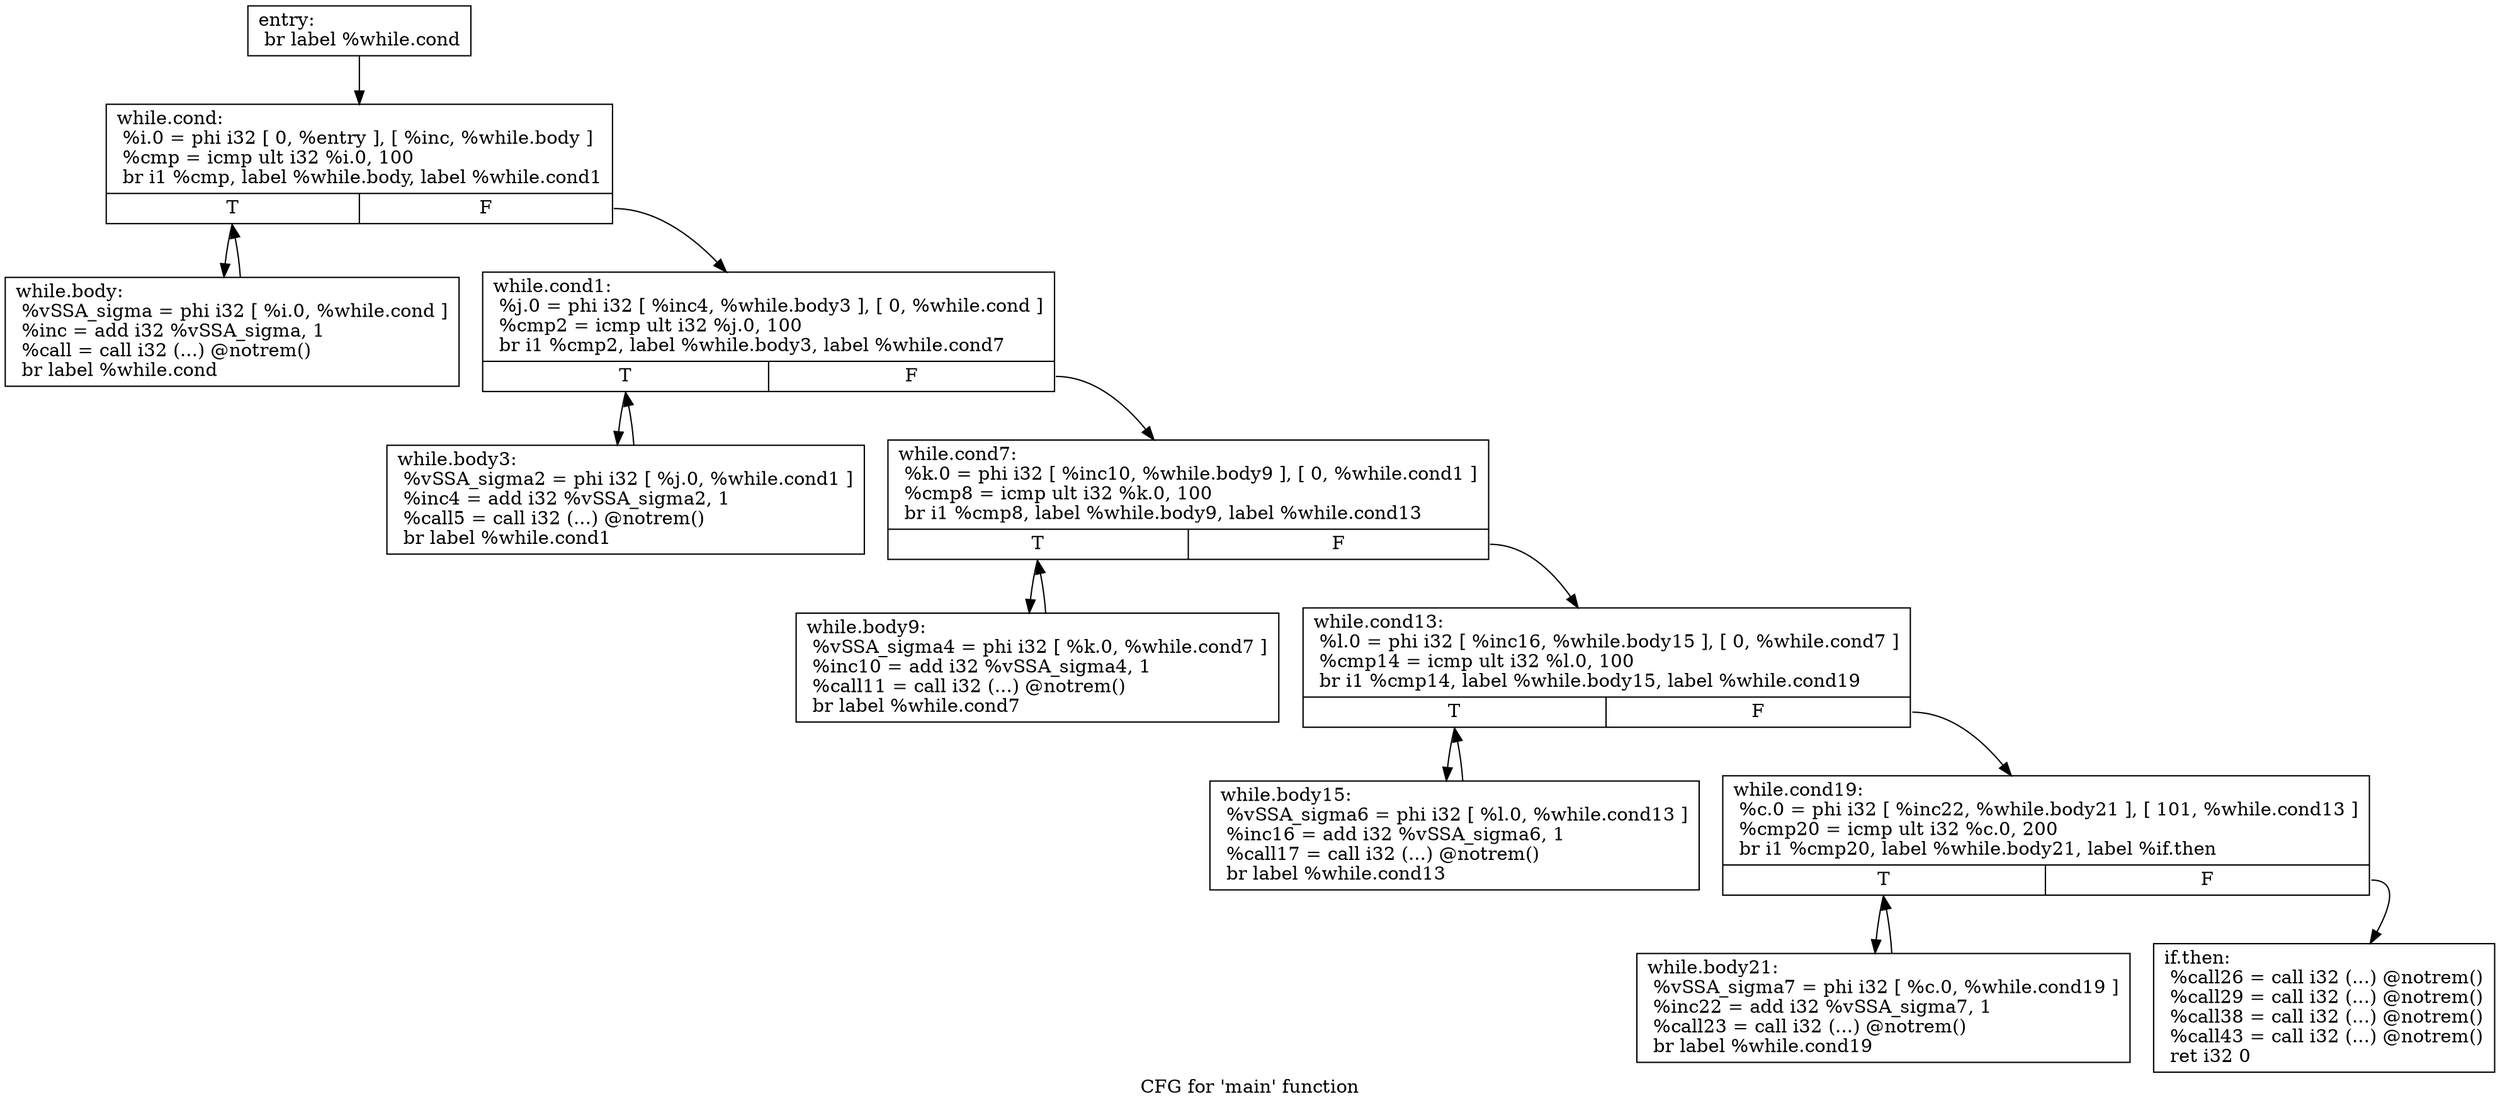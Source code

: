 digraph "CFG for 'main' function" {
	label="CFG for 'main' function";

	Node0x7f97d45025e0 [shape=record,label="{entry:\l  br label %while.cond\l}"];
	Node0x7f97d45025e0 -> Node0x7f97d4502760;
	Node0x7f97d4502760 [shape=record,label="{while.cond:                                       \l  %i.0 = phi i32 [ 0, %entry ], [ %inc, %while.body ]\l  %cmp = icmp ult i32 %i.0, 100\l  br i1 %cmp, label %while.body, label %while.cond1\l|{<s0>T|<s1>F}}"];
	Node0x7f97d4502760:s0 -> Node0x7f97d4502890;
	Node0x7f97d4502760:s1 -> Node0x7f97d4502ac0;
	Node0x7f97d4502890 [shape=record,label="{while.body:                                       \l  %vSSA_sigma = phi i32 [ %i.0, %while.cond ]\l  %inc = add i32 %vSSA_sigma, 1\l  %call = call i32 (...) @notrem()\l  br label %while.cond\l}"];
	Node0x7f97d4502890 -> Node0x7f97d4502760;
	Node0x7f97d4502ac0 [shape=record,label="{while.cond1:                                      \l  %j.0 = phi i32 [ %inc4, %while.body3 ], [ 0, %while.cond ]\l  %cmp2 = icmp ult i32 %j.0, 100\l  br i1 %cmp2, label %while.body3, label %while.cond7\l|{<s0>T|<s1>F}}"];
	Node0x7f97d4502ac0:s0 -> Node0x7f97d4502ef0;
	Node0x7f97d4502ac0:s1 -> Node0x7f97d45030f0;
	Node0x7f97d4502ef0 [shape=record,label="{while.body3:                                      \l  %vSSA_sigma2 = phi i32 [ %j.0, %while.cond1 ]\l  %inc4 = add i32 %vSSA_sigma2, 1\l  %call5 = call i32 (...) @notrem()\l  br label %while.cond1\l}"];
	Node0x7f97d4502ef0 -> Node0x7f97d4502ac0;
	Node0x7f97d45030f0 [shape=record,label="{while.cond7:                                      \l  %k.0 = phi i32 [ %inc10, %while.body9 ], [ 0, %while.cond1 ]\l  %cmp8 = icmp ult i32 %k.0, 100\l  br i1 %cmp8, label %while.body9, label %while.cond13\l|{<s0>T|<s1>F}}"];
	Node0x7f97d45030f0:s0 -> Node0x7f97d45034a0;
	Node0x7f97d45030f0:s1 -> Node0x7f97d45036a0;
	Node0x7f97d45034a0 [shape=record,label="{while.body9:                                      \l  %vSSA_sigma4 = phi i32 [ %k.0, %while.cond7 ]\l  %inc10 = add i32 %vSSA_sigma4, 1\l  %call11 = call i32 (...) @notrem()\l  br label %while.cond7\l}"];
	Node0x7f97d45034a0 -> Node0x7f97d45030f0;
	Node0x7f97d45036a0 [shape=record,label="{while.cond13:                                     \l  %l.0 = phi i32 [ %inc16, %while.body15 ], [ 0, %while.cond7 ]\l  %cmp14 = icmp ult i32 %l.0, 100\l  br i1 %cmp14, label %while.body15, label %while.cond19\l|{<s0>T|<s1>F}}"];
	Node0x7f97d45036a0:s0 -> Node0x7f97d4503980;
	Node0x7f97d45036a0:s1 -> Node0x7f97d45031e0;
	Node0x7f97d4503980 [shape=record,label="{while.body15:                                     \l  %vSSA_sigma6 = phi i32 [ %l.0, %while.cond13 ]\l  %inc16 = add i32 %vSSA_sigma6, 1\l  %call17 = call i32 (...) @notrem()\l  br label %while.cond13\l}"];
	Node0x7f97d4503980 -> Node0x7f97d45036a0;
	Node0x7f97d45031e0 [shape=record,label="{while.cond19:                                     \l  %c.0 = phi i32 [ %inc22, %while.body21 ], [ 101, %while.cond13 ]\l  %cmp20 = icmp ult i32 %c.0, 200\l  br i1 %cmp20, label %while.body21, label %if.then\l|{<s0>T|<s1>F}}"];
	Node0x7f97d45031e0:s0 -> Node0x7f97d4503fe0;
	Node0x7f97d45031e0:s1 -> Node0x7f97d4504240;
	Node0x7f97d4503fe0 [shape=record,label="{while.body21:                                     \l  %vSSA_sigma7 = phi i32 [ %c.0, %while.cond19 ]\l  %inc22 = add i32 %vSSA_sigma7, 1\l  %call23 = call i32 (...) @notrem()\l  br label %while.cond19\l}"];
	Node0x7f97d4503fe0 -> Node0x7f97d45031e0;
	Node0x7f97d4504240 [shape=record,label="{if.then:                                          \l  %call26 = call i32 (...) @notrem()\l  %call29 = call i32 (...) @notrem()\l  %call38 = call i32 (...) @notrem()\l  %call43 = call i32 (...) @notrem()\l  ret i32 0\l}"];
}
